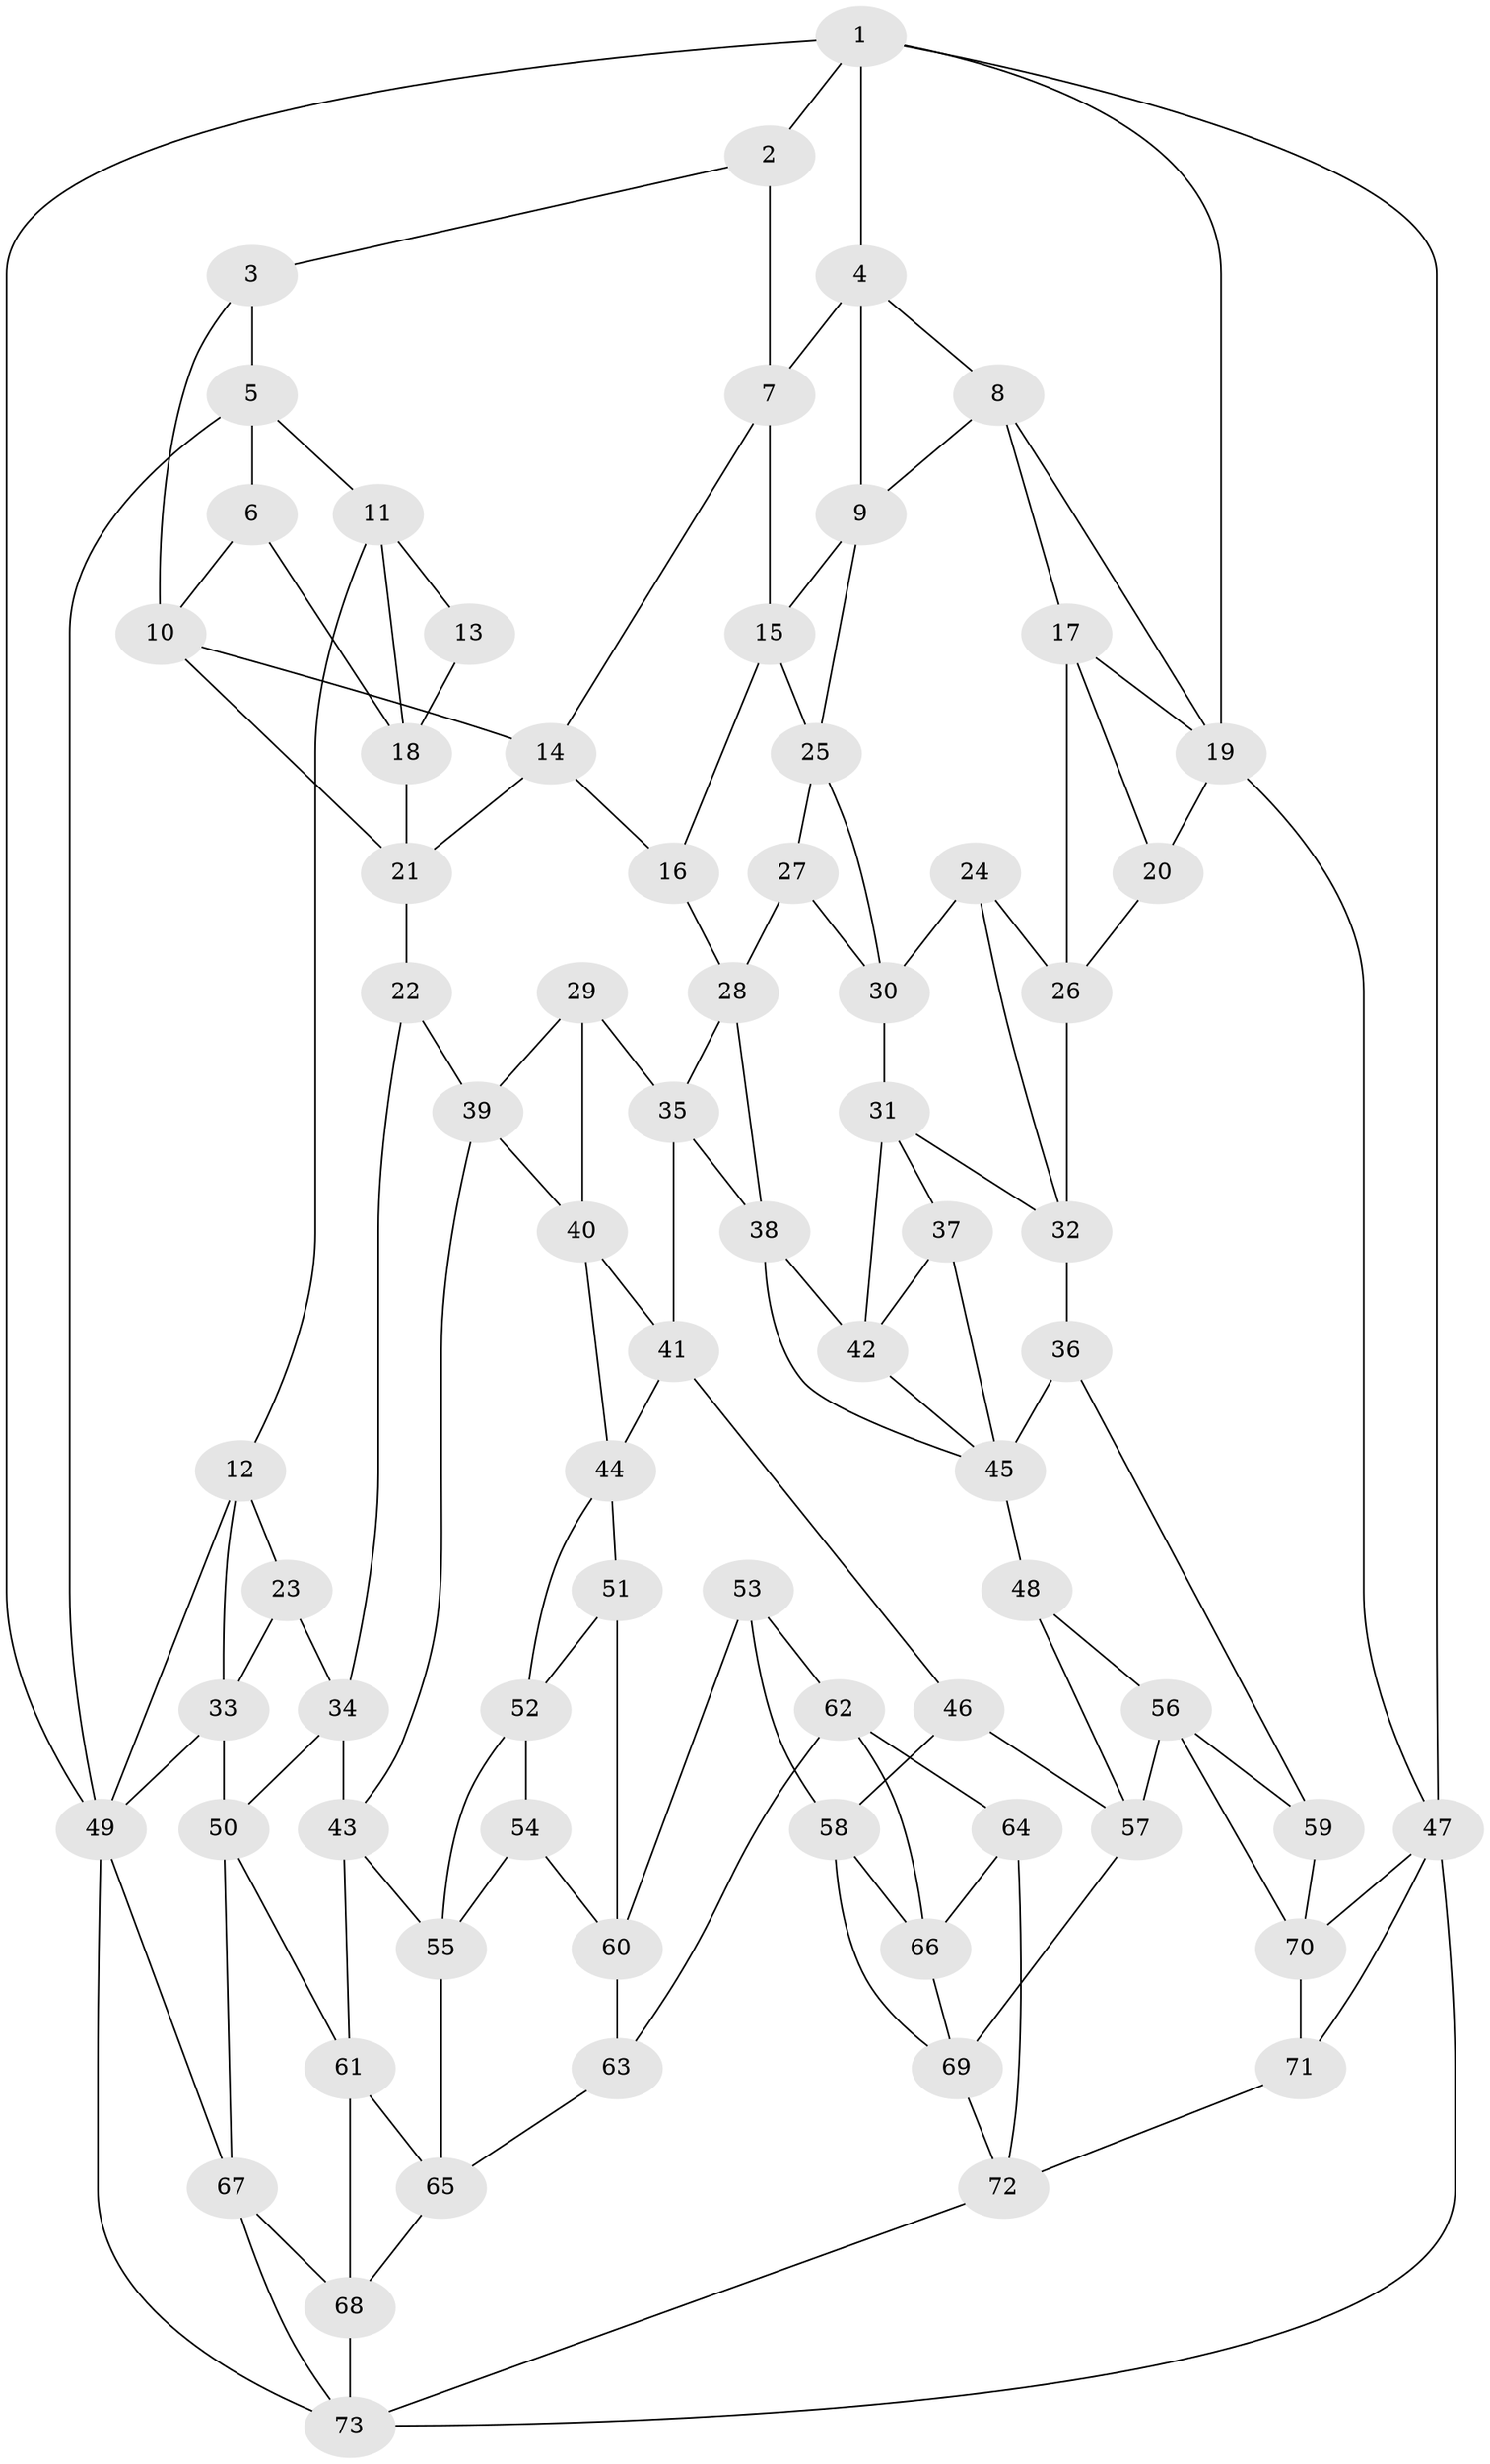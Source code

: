 // original degree distribution, {3: 0.020689655172413793, 4: 0.23448275862068965, 6: 0.22758620689655173, 5: 0.5172413793103449}
// Generated by graph-tools (version 1.1) at 2025/03/03/09/25 03:03:28]
// undirected, 73 vertices, 138 edges
graph export_dot {
graph [start="1"]
  node [color=gray90,style=filled];
  1;
  2;
  3;
  4;
  5;
  6;
  7;
  8;
  9;
  10;
  11;
  12;
  13;
  14;
  15;
  16;
  17;
  18;
  19;
  20;
  21;
  22;
  23;
  24;
  25;
  26;
  27;
  28;
  29;
  30;
  31;
  32;
  33;
  34;
  35;
  36;
  37;
  38;
  39;
  40;
  41;
  42;
  43;
  44;
  45;
  46;
  47;
  48;
  49;
  50;
  51;
  52;
  53;
  54;
  55;
  56;
  57;
  58;
  59;
  60;
  61;
  62;
  63;
  64;
  65;
  66;
  67;
  68;
  69;
  70;
  71;
  72;
  73;
  1 -- 2 [weight=1.0];
  1 -- 4 [weight=1.0];
  1 -- 19 [weight=1.0];
  1 -- 47 [weight=1.0];
  1 -- 49 [weight=1.0];
  2 -- 3 [weight=1.0];
  2 -- 7 [weight=1.0];
  3 -- 5 [weight=1.0];
  3 -- 10 [weight=1.0];
  4 -- 7 [weight=1.0];
  4 -- 8 [weight=1.0];
  4 -- 9 [weight=1.0];
  5 -- 6 [weight=1.0];
  5 -- 11 [weight=1.0];
  5 -- 49 [weight=1.0];
  6 -- 10 [weight=1.0];
  6 -- 18 [weight=1.0];
  7 -- 14 [weight=1.0];
  7 -- 15 [weight=1.0];
  8 -- 9 [weight=1.0];
  8 -- 17 [weight=1.0];
  8 -- 19 [weight=1.0];
  9 -- 15 [weight=1.0];
  9 -- 25 [weight=1.0];
  10 -- 14 [weight=1.0];
  10 -- 21 [weight=1.0];
  11 -- 12 [weight=1.0];
  11 -- 13 [weight=2.0];
  11 -- 18 [weight=1.0];
  12 -- 23 [weight=1.0];
  12 -- 33 [weight=1.0];
  12 -- 49 [weight=1.0];
  13 -- 18 [weight=1.0];
  14 -- 16 [weight=1.0];
  14 -- 21 [weight=1.0];
  15 -- 16 [weight=1.0];
  15 -- 25 [weight=1.0];
  16 -- 28 [weight=1.0];
  17 -- 19 [weight=1.0];
  17 -- 20 [weight=1.0];
  17 -- 26 [weight=1.0];
  18 -- 21 [weight=1.0];
  19 -- 20 [weight=1.0];
  19 -- 47 [weight=1.0];
  20 -- 26 [weight=1.0];
  21 -- 22 [weight=1.0];
  22 -- 34 [weight=1.0];
  22 -- 39 [weight=1.0];
  23 -- 33 [weight=1.0];
  23 -- 34 [weight=1.0];
  24 -- 26 [weight=1.0];
  24 -- 30 [weight=1.0];
  24 -- 32 [weight=1.0];
  25 -- 27 [weight=1.0];
  25 -- 30 [weight=1.0];
  26 -- 32 [weight=1.0];
  27 -- 28 [weight=1.0];
  27 -- 30 [weight=1.0];
  28 -- 35 [weight=1.0];
  28 -- 38 [weight=1.0];
  29 -- 35 [weight=1.0];
  29 -- 39 [weight=1.0];
  29 -- 40 [weight=1.0];
  30 -- 31 [weight=1.0];
  31 -- 32 [weight=1.0];
  31 -- 37 [weight=1.0];
  31 -- 42 [weight=1.0];
  32 -- 36 [weight=1.0];
  33 -- 49 [weight=1.0];
  33 -- 50 [weight=1.0];
  34 -- 43 [weight=1.0];
  34 -- 50 [weight=1.0];
  35 -- 38 [weight=1.0];
  35 -- 41 [weight=1.0];
  36 -- 45 [weight=1.0];
  36 -- 59 [weight=1.0];
  37 -- 42 [weight=1.0];
  37 -- 45 [weight=1.0];
  38 -- 42 [weight=1.0];
  38 -- 45 [weight=1.0];
  39 -- 40 [weight=1.0];
  39 -- 43 [weight=1.0];
  40 -- 41 [weight=1.0];
  40 -- 44 [weight=1.0];
  41 -- 44 [weight=1.0];
  41 -- 46 [weight=1.0];
  42 -- 45 [weight=1.0];
  43 -- 55 [weight=1.0];
  43 -- 61 [weight=1.0];
  44 -- 51 [weight=1.0];
  44 -- 52 [weight=1.0];
  45 -- 48 [weight=2.0];
  46 -- 57 [weight=1.0];
  46 -- 58 [weight=1.0];
  47 -- 70 [weight=1.0];
  47 -- 71 [weight=1.0];
  47 -- 73 [weight=1.0];
  48 -- 56 [weight=1.0];
  48 -- 57 [weight=1.0];
  49 -- 67 [weight=1.0];
  49 -- 73 [weight=1.0];
  50 -- 61 [weight=1.0];
  50 -- 67 [weight=1.0];
  51 -- 52 [weight=1.0];
  51 -- 60 [weight=1.0];
  52 -- 54 [weight=1.0];
  52 -- 55 [weight=1.0];
  53 -- 58 [weight=1.0];
  53 -- 60 [weight=1.0];
  53 -- 62 [weight=1.0];
  54 -- 55 [weight=1.0];
  54 -- 60 [weight=1.0];
  55 -- 65 [weight=1.0];
  56 -- 57 [weight=1.0];
  56 -- 59 [weight=1.0];
  56 -- 70 [weight=1.0];
  57 -- 69 [weight=1.0];
  58 -- 66 [weight=1.0];
  58 -- 69 [weight=1.0];
  59 -- 70 [weight=2.0];
  60 -- 63 [weight=1.0];
  61 -- 65 [weight=1.0];
  61 -- 68 [weight=1.0];
  62 -- 63 [weight=1.0];
  62 -- 64 [weight=1.0];
  62 -- 66 [weight=1.0];
  63 -- 65 [weight=1.0];
  64 -- 66 [weight=1.0];
  64 -- 72 [weight=1.0];
  65 -- 68 [weight=1.0];
  66 -- 69 [weight=1.0];
  67 -- 68 [weight=1.0];
  67 -- 73 [weight=1.0];
  68 -- 73 [weight=1.0];
  69 -- 72 [weight=1.0];
  70 -- 71 [weight=1.0];
  71 -- 72 [weight=1.0];
  72 -- 73 [weight=1.0];
}
